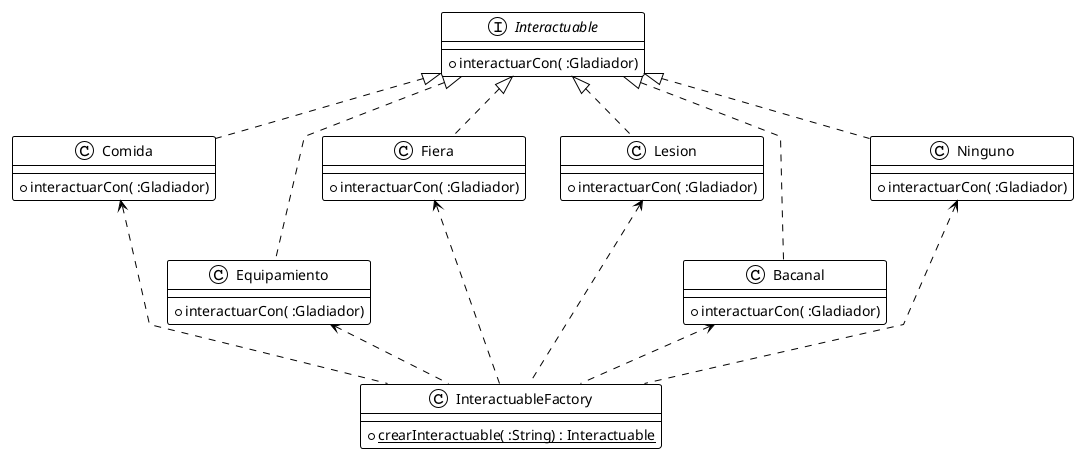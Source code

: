 @startuml
!theme plain
skinparam linetype polyline


class InteractuableFactory {
    + {static} crearInteractuable( :String) : Interactuable
}

class Ninguno {
    + interactuarCon( :Gladiador)
}

class Bacanal {
    + interactuarCon( :Gladiador)
}

class Lesion {
    + interactuarCon( :Gladiador)
}

class Fiera {
    + interactuarCon( :Gladiador)
}

class Equipamiento {
    + interactuarCon( :Gladiador)
}

class Comida {
    + interactuarCon( :Gladiador)
}

interface Interactuable{
    + interactuarCon( :Gladiador)
}

InteractuableFactory ..u.> Ninguno
InteractuableFactory .u.> Bacanal
InteractuableFactory ..u.> Lesion
InteractuableFactory ..u.> Fiera
InteractuableFactory .u.> Equipamiento
InteractuableFactory ..u.> Comida

Interactuable <|.. Bacanal
Interactuable <|.. Lesion
Interactuable <|.. Comida
Interactuable <|.. Ninguno
Interactuable <|.. Fiera
Interactuable <|.. Equipamiento

@enduml